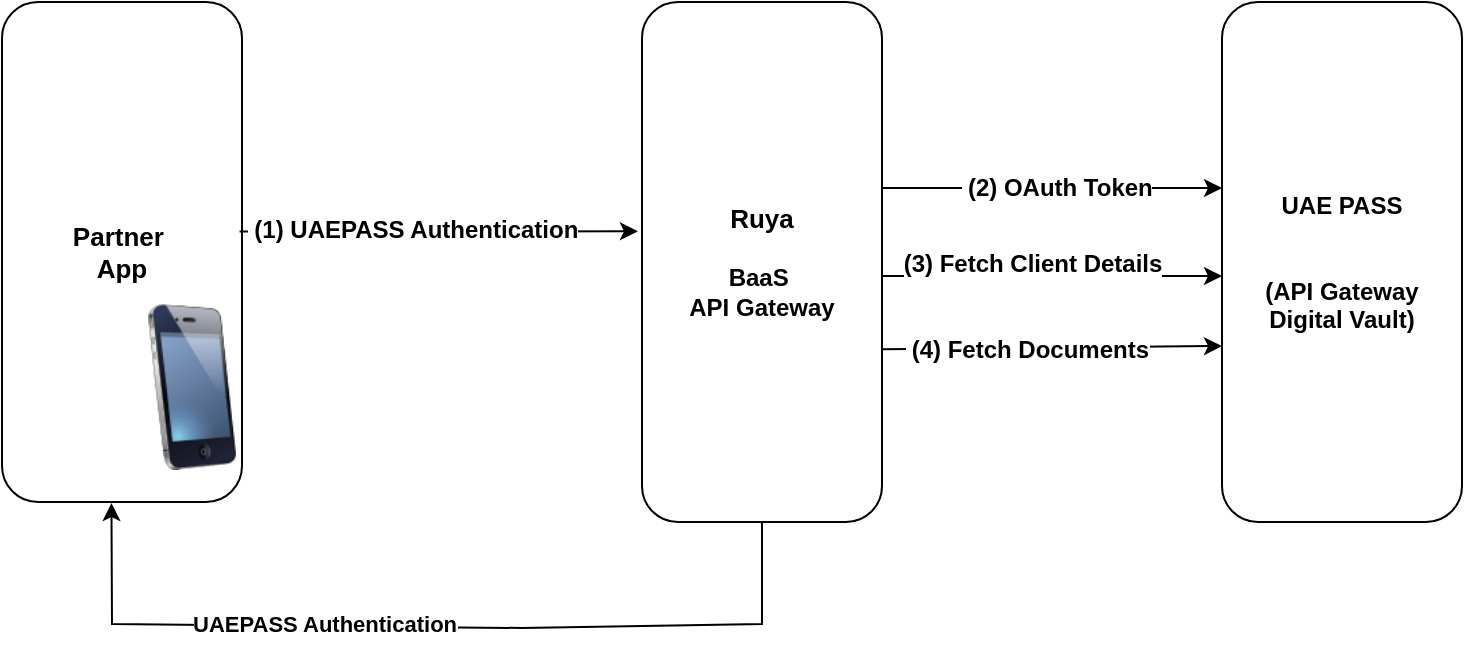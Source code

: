 <mxfile version="28.2.7">
  <diagram name="Page-1" id="uM2Wd0DcPulCl_nSy0dz">
    <mxGraphModel dx="915" dy="595" grid="1" gridSize="10" guides="1" tooltips="1" connect="1" arrows="1" fold="1" page="1" pageScale="1" pageWidth="1100" pageHeight="850" math="0" shadow="0">
      <root>
        <mxCell id="0" />
        <mxCell id="1" parent="0" />
        <mxCell id="HFiZ4JCNKRLf1A1lZL1j-2" value="&lt;b&gt;&lt;font style=&quot;font-size: 13px;&quot;&gt;Partner&amp;nbsp;&lt;/font&gt;&lt;/b&gt;&lt;div&gt;&lt;b&gt;&lt;font style=&quot;font-size: 13px;&quot;&gt;App&lt;/font&gt;&lt;/b&gt;&lt;/div&gt;" style="rounded=1;whiteSpace=wrap;html=1;" parent="1" vertex="1">
          <mxGeometry x="70" y="129" width="120" height="250" as="geometry" />
        </mxCell>
        <mxCell id="HFiZ4JCNKRLf1A1lZL1j-10" style="edgeStyle=orthogonalEdgeStyle;rounded=0;orthogonalLoop=1;jettySize=auto;html=1;" parent="1" source="HFiZ4JCNKRLf1A1lZL1j-3" target="HFiZ4JCNKRLf1A1lZL1j-4" edge="1">
          <mxGeometry relative="1" as="geometry">
            <Array as="points">
              <mxPoint x="670" y="222" />
              <mxPoint x="670" y="222" />
            </Array>
          </mxGeometry>
        </mxCell>
        <mxCell id="HFiZ4JCNKRLf1A1lZL1j-11" value="&lt;font style=&quot;font-size: 12px;&quot;&gt;&amp;nbsp;(2) OAuth Token&lt;/font&gt;" style="edgeLabel;html=1;align=center;verticalAlign=middle;resizable=0;points=[];fontStyle=1" parent="HFiZ4JCNKRLf1A1lZL1j-10" vertex="1" connectable="0">
          <mxGeometry x="0.025" relative="1" as="geometry">
            <mxPoint as="offset" />
          </mxGeometry>
        </mxCell>
        <mxCell id="HFiZ4JCNKRLf1A1lZL1j-3" value="&lt;b&gt;&lt;font style=&quot;font-size: 13px;&quot;&gt;Ruya&lt;/font&gt;&lt;/b&gt;&lt;div&gt;&lt;b&gt;&lt;br&gt;&lt;/b&gt;&lt;/div&gt;&lt;div&gt;&lt;b&gt;BaaS&amp;nbsp;&lt;/b&gt;&lt;div&gt;&lt;b&gt;API Gateway&lt;/b&gt;&lt;/div&gt;&lt;/div&gt;" style="rounded=1;whiteSpace=wrap;html=1;" parent="1" vertex="1">
          <mxGeometry x="390" y="129" width="120" height="260" as="geometry" />
        </mxCell>
        <mxCell id="HFiZ4JCNKRLf1A1lZL1j-4" value="&lt;b&gt;UAE PASS&lt;/b&gt;&lt;div&gt;&lt;br&gt;&lt;/div&gt;&lt;div&gt;&lt;br&gt;&lt;/div&gt;&lt;div&gt;&lt;b&gt;(API Gateway&lt;/b&gt;&lt;/div&gt;&lt;div&gt;&lt;b&gt;Digital Vault)&lt;/b&gt;&lt;/div&gt;" style="rounded=1;whiteSpace=wrap;html=1;" parent="1" vertex="1">
          <mxGeometry x="680" y="129" width="120" height="260" as="geometry" />
        </mxCell>
        <mxCell id="HFiZ4JCNKRLf1A1lZL1j-12" value="" style="endArrow=classic;html=1;rounded=0;exitX=0.997;exitY=0.66;exitDx=0;exitDy=0;exitPerimeter=0;" parent="1" edge="1">
          <mxGeometry width="50" height="50" relative="1" as="geometry">
            <mxPoint x="509.64" y="302.6" as="sourcePoint" />
            <mxPoint x="680" y="301" as="targetPoint" />
          </mxGeometry>
        </mxCell>
        <mxCell id="HFiZ4JCNKRLf1A1lZL1j-13" value="&lt;font style=&quot;font-size: 12px;&quot;&gt;&amp;nbsp;(4) Fetch Documents&lt;/font&gt;" style="edgeLabel;html=1;align=center;verticalAlign=middle;resizable=0;points=[];fontStyle=1" parent="HFiZ4JCNKRLf1A1lZL1j-12" vertex="1" connectable="0">
          <mxGeometry x="-0.153" relative="1" as="geometry">
            <mxPoint y="1" as="offset" />
          </mxGeometry>
        </mxCell>
        <mxCell id="HFiZ4JCNKRLf1A1lZL1j-15" value="" style="endArrow=classic;html=1;rounded=0;entryX=-0.017;entryY=0.441;entryDx=0;entryDy=0;entryPerimeter=0;exitX=0.99;exitY=0.459;exitDx=0;exitDy=0;exitPerimeter=0;" parent="1" source="HFiZ4JCNKRLf1A1lZL1j-2" target="HFiZ4JCNKRLf1A1lZL1j-3" edge="1">
          <mxGeometry width="50" height="50" relative="1" as="geometry">
            <mxPoint x="230" y="232" as="sourcePoint" />
            <mxPoint x="280" y="182" as="targetPoint" />
          </mxGeometry>
        </mxCell>
        <mxCell id="HFiZ4JCNKRLf1A1lZL1j-16" value="&lt;font style=&quot;font-size: 12px;&quot;&gt;&amp;nbsp;(1) UAEPASS Authentication&lt;/font&gt;" style="edgeLabel;html=1;align=center;verticalAlign=middle;resizable=0;points=[];fontStyle=1" parent="HFiZ4JCNKRLf1A1lZL1j-15" vertex="1" connectable="0">
          <mxGeometry x="-0.136" y="1" relative="1" as="geometry">
            <mxPoint as="offset" />
          </mxGeometry>
        </mxCell>
        <mxCell id="HFiZ4JCNKRLf1A1lZL1j-17" value="" style="endArrow=classic;html=1;rounded=0;entryX=0.456;entryY=1.002;entryDx=0;entryDy=0;entryPerimeter=0;exitX=0.5;exitY=1;exitDx=0;exitDy=0;" parent="1" target="HFiZ4JCNKRLf1A1lZL1j-2" edge="1" source="HFiZ4JCNKRLf1A1lZL1j-3">
          <mxGeometry width="50" height="50" relative="1" as="geometry">
            <mxPoint x="480" y="389" as="sourcePoint" />
            <mxPoint x="530" y="339" as="targetPoint" />
            <Array as="points">
              <mxPoint x="450" y="440" />
              <mxPoint x="330" y="442" />
              <mxPoint x="125" y="440" />
            </Array>
          </mxGeometry>
        </mxCell>
        <mxCell id="HFiZ4JCNKRLf1A1lZL1j-18" value="UAEPASS Authentication" style="edgeLabel;html=1;align=center;verticalAlign=middle;resizable=0;points=[];fontStyle=1" parent="HFiZ4JCNKRLf1A1lZL1j-17" vertex="1" connectable="0">
          <mxGeometry x="0.239" y="-1" relative="1" as="geometry">
            <mxPoint as="offset" />
          </mxGeometry>
        </mxCell>
        <mxCell id="HFiZ4JCNKRLf1A1lZL1j-19" value="" style="image;html=1;image=img/lib/clip_art/telecommunication/iPhone_128x128.png" parent="1" vertex="1">
          <mxGeometry x="120" y="280" width="90" height="83" as="geometry" />
        </mxCell>
        <mxCell id="NQkfIjF1GnmUihgC2EWJ-5" value="" style="endArrow=classic;html=1;rounded=0;exitX=1;exitY=0.75;exitDx=0;exitDy=0;entryX=0;entryY=0.75;entryDx=0;entryDy=0;" edge="1" parent="1">
          <mxGeometry width="50" height="50" relative="1" as="geometry">
            <mxPoint x="510" y="266" as="sourcePoint" />
            <mxPoint x="680" y="266" as="targetPoint" />
          </mxGeometry>
        </mxCell>
        <mxCell id="NQkfIjF1GnmUihgC2EWJ-6" value="&lt;b&gt;&lt;font style=&quot;font-size: 12px;&quot;&gt;(3) Fetch Client Details&lt;/font&gt;&lt;/b&gt;" style="edgeLabel;html=1;align=center;verticalAlign=middle;resizable=0;points=[];" vertex="1" connectable="0" parent="NQkfIjF1GnmUihgC2EWJ-5">
          <mxGeometry x="-0.118" y="6" relative="1" as="geometry">
            <mxPoint as="offset" />
          </mxGeometry>
        </mxCell>
      </root>
    </mxGraphModel>
  </diagram>
</mxfile>
